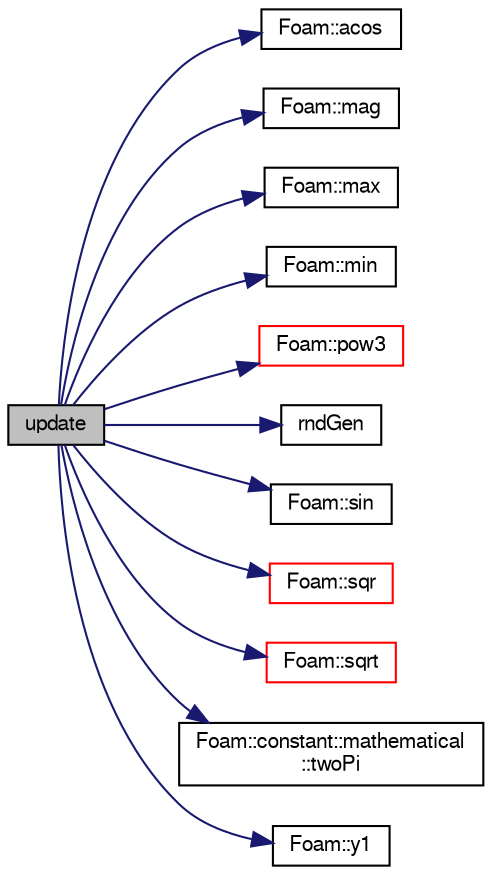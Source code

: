 digraph "update"
{
  bgcolor="transparent";
  edge [fontname="FreeSans",fontsize="10",labelfontname="FreeSans",labelfontsize="10"];
  node [fontname="FreeSans",fontsize="10",shape=record];
  rankdir="LR";
  Node1 [label="update",height=0.2,width=0.4,color="black", fillcolor="grey75", style="filled" fontcolor="black"];
  Node1 -> Node2 [color="midnightblue",fontsize="10",style="solid",fontname="FreeSans"];
  Node2 [label="Foam::acos",height=0.2,width=0.4,color="black",URL="$a10237.html#af1788b4e662ef398105742fd8bc861fc"];
  Node1 -> Node3 [color="midnightblue",fontsize="10",style="solid",fontname="FreeSans"];
  Node3 [label="Foam::mag",height=0.2,width=0.4,color="black",URL="$a10237.html#a929da2a3fdcf3dacbbe0487d3a330dae"];
  Node1 -> Node4 [color="midnightblue",fontsize="10",style="solid",fontname="FreeSans"];
  Node4 [label="Foam::max",height=0.2,width=0.4,color="black",URL="$a10237.html#ac993e906cf2774ae77e666bc24e81733"];
  Node1 -> Node5 [color="midnightblue",fontsize="10",style="solid",fontname="FreeSans"];
  Node5 [label="Foam::min",height=0.2,width=0.4,color="black",URL="$a10237.html#a253e112ad2d56d96230ff39ea7f442dc"];
  Node1 -> Node6 [color="midnightblue",fontsize="10",style="solid",fontname="FreeSans"];
  Node6 [label="Foam::pow3",height=0.2,width=0.4,color="red",URL="$a10237.html#a2e8f5d970ee4fb466536c3c46bae91fe"];
  Node1 -> Node7 [color="midnightblue",fontsize="10",style="solid",fontname="FreeSans"];
  Node7 [label="rndGen",height=0.2,width=0.4,color="black",URL="$a04030.html#a5131998e20f3c5a8bd03cf9b48cc76c7"];
  Node1 -> Node8 [color="midnightblue",fontsize="10",style="solid",fontname="FreeSans"];
  Node8 [label="Foam::sin",height=0.2,width=0.4,color="black",URL="$a10237.html#a4517d680df5510934705011b30dcefa6"];
  Node1 -> Node9 [color="midnightblue",fontsize="10",style="solid",fontname="FreeSans"];
  Node9 [label="Foam::sqr",height=0.2,width=0.4,color="red",URL="$a10237.html#a277dc11c581d53826ab5090b08f3b17b"];
  Node1 -> Node10 [color="midnightblue",fontsize="10",style="solid",fontname="FreeSans"];
  Node10 [label="Foam::sqrt",height=0.2,width=0.4,color="red",URL="$a10237.html#a8616bd62eebf2342a80222fecb1bda71"];
  Node1 -> Node11 [color="midnightblue",fontsize="10",style="solid",fontname="FreeSans"];
  Node11 [label="Foam::constant::mathematical\l::twoPi",height=0.2,width=0.4,color="black",URL="$a10249.html#a7574b446d33e802339e1708574670c00"];
  Node1 -> Node12 [color="midnightblue",fontsize="10",style="solid",fontname="FreeSans"];
  Node12 [label="Foam::y1",height=0.2,width=0.4,color="black",URL="$a10237.html#a7e98eb36b7cdbd7648def4d7b3fbe0a7"];
}
